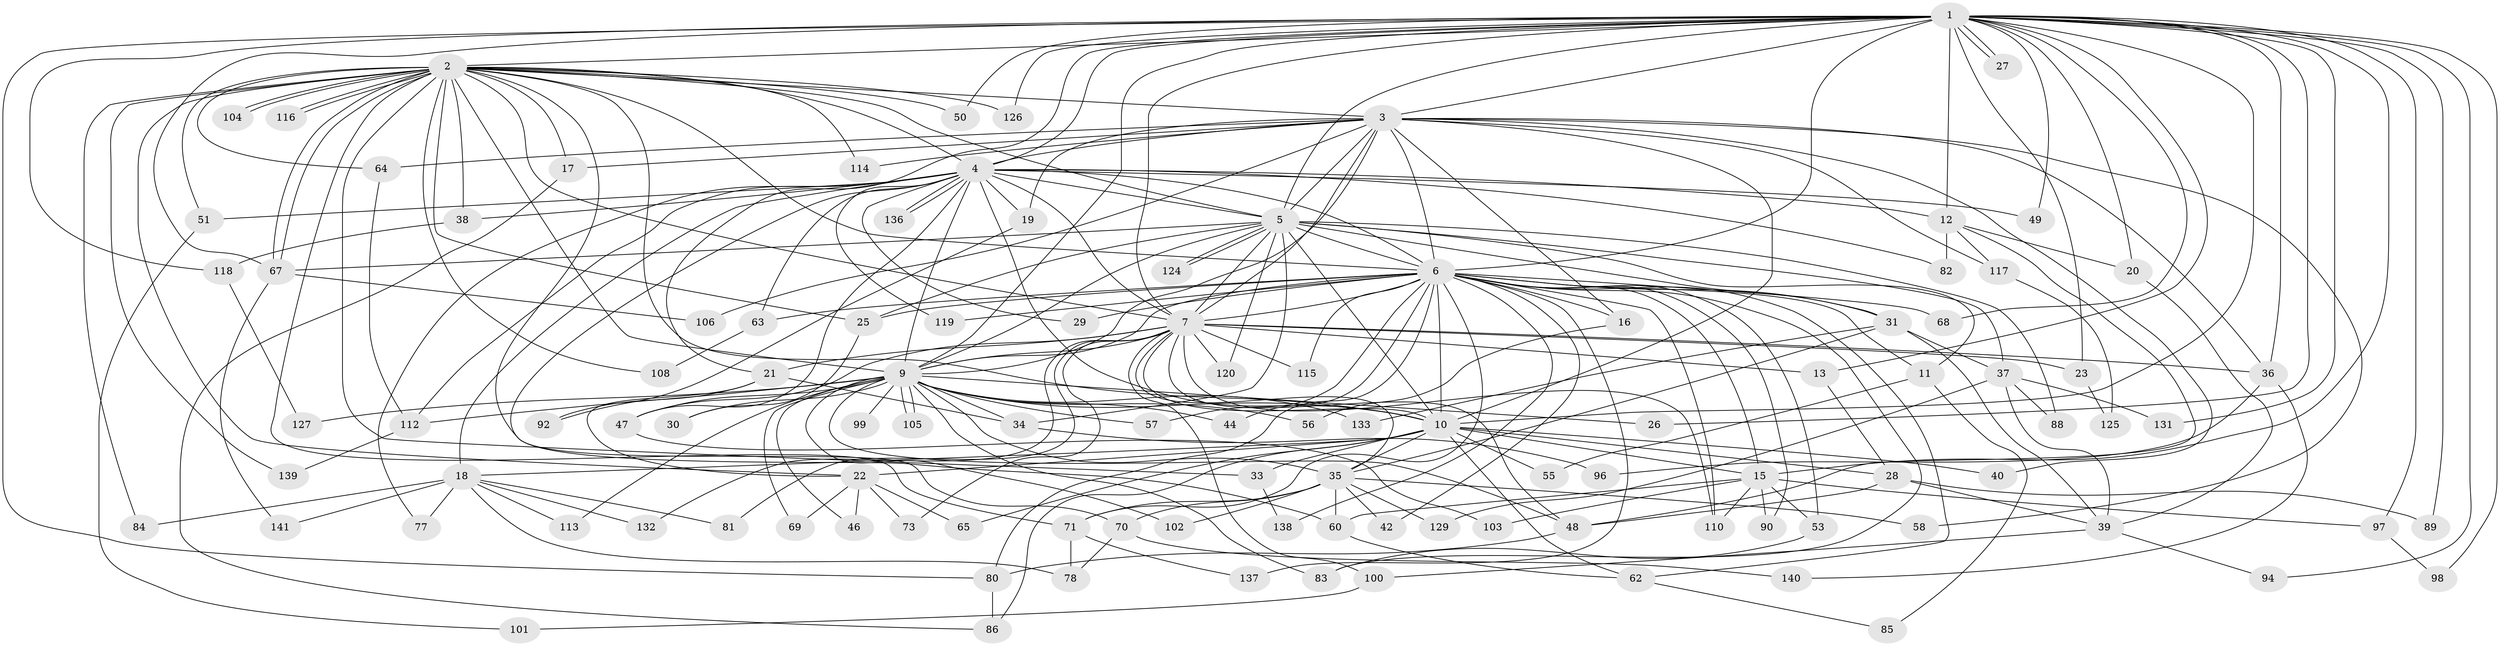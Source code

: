 // original degree distribution, {31: 0.0070921985815602835, 29: 0.014184397163120567, 19: 0.0070921985815602835, 16: 0.0070921985815602835, 20: 0.014184397163120567, 30: 0.0070921985815602835, 23: 0.0070921985815602835, 21: 0.0070921985815602835, 4: 0.10638297872340426, 7: 0.014184397163120567, 3: 0.1773049645390071, 6: 0.02127659574468085, 5: 0.07092198581560284, 2: 0.5319148936170213, 9: 0.0070921985815602835}
// Generated by graph-tools (version 1.1) at 2025/41/03/06/25 10:41:43]
// undirected, 110 vertices, 260 edges
graph export_dot {
graph [start="1"]
  node [color=gray90,style=filled];
  1 [super="+72"];
  2 [super="+43"];
  3 [super="+14"];
  4 [super="+8"];
  5 [super="+135"];
  6 [super="+32"];
  7 [super="+130"];
  9 [super="+66"];
  10 [super="+24"];
  11;
  12 [super="+91"];
  13;
  15 [super="+41"];
  16;
  17;
  18 [super="+54"];
  19;
  20;
  21;
  22 [super="+52"];
  23;
  25 [super="+59"];
  26;
  27;
  28;
  29;
  30;
  31 [super="+111"];
  33;
  34 [super="+76"];
  35 [super="+79"];
  36 [super="+45"];
  37 [super="+95"];
  38;
  39 [super="+128"];
  40;
  42;
  44;
  46;
  47 [super="+75"];
  48 [super="+61"];
  49;
  50;
  51;
  53;
  55;
  56;
  57;
  58;
  60 [super="+123"];
  62 [super="+109"];
  63;
  64 [super="+122"];
  65;
  67 [super="+87"];
  68;
  69;
  70 [super="+93"];
  71 [super="+74"];
  73;
  77;
  78;
  80 [super="+107"];
  81;
  82;
  83 [super="+134"];
  84;
  85;
  86 [super="+121"];
  88;
  89;
  90;
  92;
  94;
  96;
  97;
  98;
  99;
  100;
  101;
  102;
  103;
  104;
  105;
  106;
  108;
  110;
  112;
  113;
  114;
  115;
  116;
  117;
  118;
  119;
  120;
  124;
  125;
  126;
  127;
  129;
  131;
  132;
  133;
  136;
  137;
  138;
  139;
  140;
  141;
  1 -- 2;
  1 -- 3;
  1 -- 4 [weight=2];
  1 -- 5;
  1 -- 6;
  1 -- 7;
  1 -- 9 [weight=2];
  1 -- 10;
  1 -- 13;
  1 -- 20;
  1 -- 21;
  1 -- 23;
  1 -- 26;
  1 -- 27;
  1 -- 27;
  1 -- 36;
  1 -- 49;
  1 -- 50;
  1 -- 68;
  1 -- 89;
  1 -- 94;
  1 -- 97;
  1 -- 98;
  1 -- 118;
  1 -- 126;
  1 -- 131;
  1 -- 15;
  1 -- 12;
  1 -- 80;
  1 -- 67;
  2 -- 3;
  2 -- 4 [weight=2];
  2 -- 5;
  2 -- 6;
  2 -- 7;
  2 -- 9;
  2 -- 10;
  2 -- 17;
  2 -- 22;
  2 -- 33 [weight=2];
  2 -- 38;
  2 -- 50;
  2 -- 51;
  2 -- 64;
  2 -- 67;
  2 -- 67;
  2 -- 84;
  2 -- 104;
  2 -- 104;
  2 -- 108;
  2 -- 116;
  2 -- 116;
  2 -- 126;
  2 -- 139;
  2 -- 114;
  2 -- 71;
  2 -- 60;
  2 -- 25;
  3 -- 4 [weight=2];
  3 -- 5;
  3 -- 6 [weight=2];
  3 -- 7;
  3 -- 9;
  3 -- 10;
  3 -- 16;
  3 -- 17;
  3 -- 19;
  3 -- 36;
  3 -- 40;
  3 -- 58;
  3 -- 64;
  3 -- 106;
  3 -- 114;
  3 -- 117;
  4 -- 5 [weight=2];
  4 -- 6 [weight=2];
  4 -- 7 [weight=2];
  4 -- 9 [weight=2];
  4 -- 10 [weight=2];
  4 -- 12 [weight=2];
  4 -- 29;
  4 -- 47;
  4 -- 49;
  4 -- 51;
  4 -- 136;
  4 -- 136;
  4 -- 70;
  4 -- 77;
  4 -- 18 [weight=2];
  4 -- 19;
  4 -- 82;
  4 -- 38;
  4 -- 112;
  4 -- 119;
  4 -- 63;
  5 -- 6;
  5 -- 7;
  5 -- 9;
  5 -- 10 [weight=2];
  5 -- 11;
  5 -- 25;
  5 -- 31;
  5 -- 34;
  5 -- 37;
  5 -- 88;
  5 -- 120;
  5 -- 124;
  5 -- 124;
  5 -- 67;
  6 -- 7;
  6 -- 9 [weight=2];
  6 -- 10;
  6 -- 11;
  6 -- 15;
  6 -- 16;
  6 -- 25;
  6 -- 29;
  6 -- 31;
  6 -- 42;
  6 -- 44;
  6 -- 57;
  6 -- 62;
  6 -- 68;
  6 -- 80;
  6 -- 90;
  6 -- 110;
  6 -- 115;
  6 -- 119;
  6 -- 137;
  6 -- 138;
  6 -- 53;
  6 -- 71;
  6 -- 63;
  6 -- 83;
  7 -- 9;
  7 -- 10;
  7 -- 13;
  7 -- 21;
  7 -- 23;
  7 -- 35;
  7 -- 47;
  7 -- 73;
  7 -- 81;
  7 -- 100;
  7 -- 115;
  7 -- 120;
  7 -- 132;
  7 -- 110;
  7 -- 48;
  7 -- 36;
  9 -- 10;
  9 -- 26;
  9 -- 30;
  9 -- 34;
  9 -- 35;
  9 -- 44;
  9 -- 46;
  9 -- 56;
  9 -- 57;
  9 -- 69;
  9 -- 83;
  9 -- 99 [weight=2];
  9 -- 105;
  9 -- 105;
  9 -- 113;
  9 -- 127;
  9 -- 133;
  9 -- 48;
  9 -- 112;
  9 -- 102;
  9 -- 47;
  10 -- 15;
  10 -- 18;
  10 -- 22;
  10 -- 28;
  10 -- 33;
  10 -- 40;
  10 -- 55;
  10 -- 62;
  10 -- 65;
  10 -- 86;
  10 -- 35;
  11 -- 55;
  11 -- 85;
  12 -- 20;
  12 -- 48;
  12 -- 82;
  12 -- 117;
  13 -- 28;
  15 -- 60;
  15 -- 103;
  15 -- 110;
  15 -- 97;
  15 -- 53;
  15 -- 90;
  16 -- 56;
  17 -- 86;
  18 -- 113;
  18 -- 132;
  18 -- 81;
  18 -- 84;
  18 -- 141;
  18 -- 77;
  18 -- 78;
  19 -- 92;
  20 -- 39;
  21 -- 92;
  21 -- 22;
  21 -- 34;
  22 -- 46;
  22 -- 69;
  22 -- 73;
  22 -- 65;
  23 -- 125;
  25 -- 30;
  28 -- 48;
  28 -- 89;
  28 -- 39;
  31 -- 37;
  31 -- 39;
  31 -- 35;
  31 -- 133;
  33 -- 138;
  34 -- 96;
  35 -- 42;
  35 -- 58;
  35 -- 60;
  35 -- 70;
  35 -- 71;
  35 -- 129;
  35 -- 102;
  36 -- 96;
  36 -- 140;
  37 -- 88;
  37 -- 131;
  37 -- 129;
  37 -- 39;
  38 -- 118;
  39 -- 94;
  39 -- 100;
  47 -- 103;
  48 -- 80;
  51 -- 101;
  53 -- 83;
  60 -- 62;
  62 -- 85;
  63 -- 108;
  64 -- 112;
  67 -- 106;
  67 -- 141;
  70 -- 140;
  70 -- 78;
  71 -- 78;
  71 -- 137;
  80 -- 86;
  97 -- 98;
  100 -- 101;
  112 -- 139;
  117 -- 125;
  118 -- 127;
}
